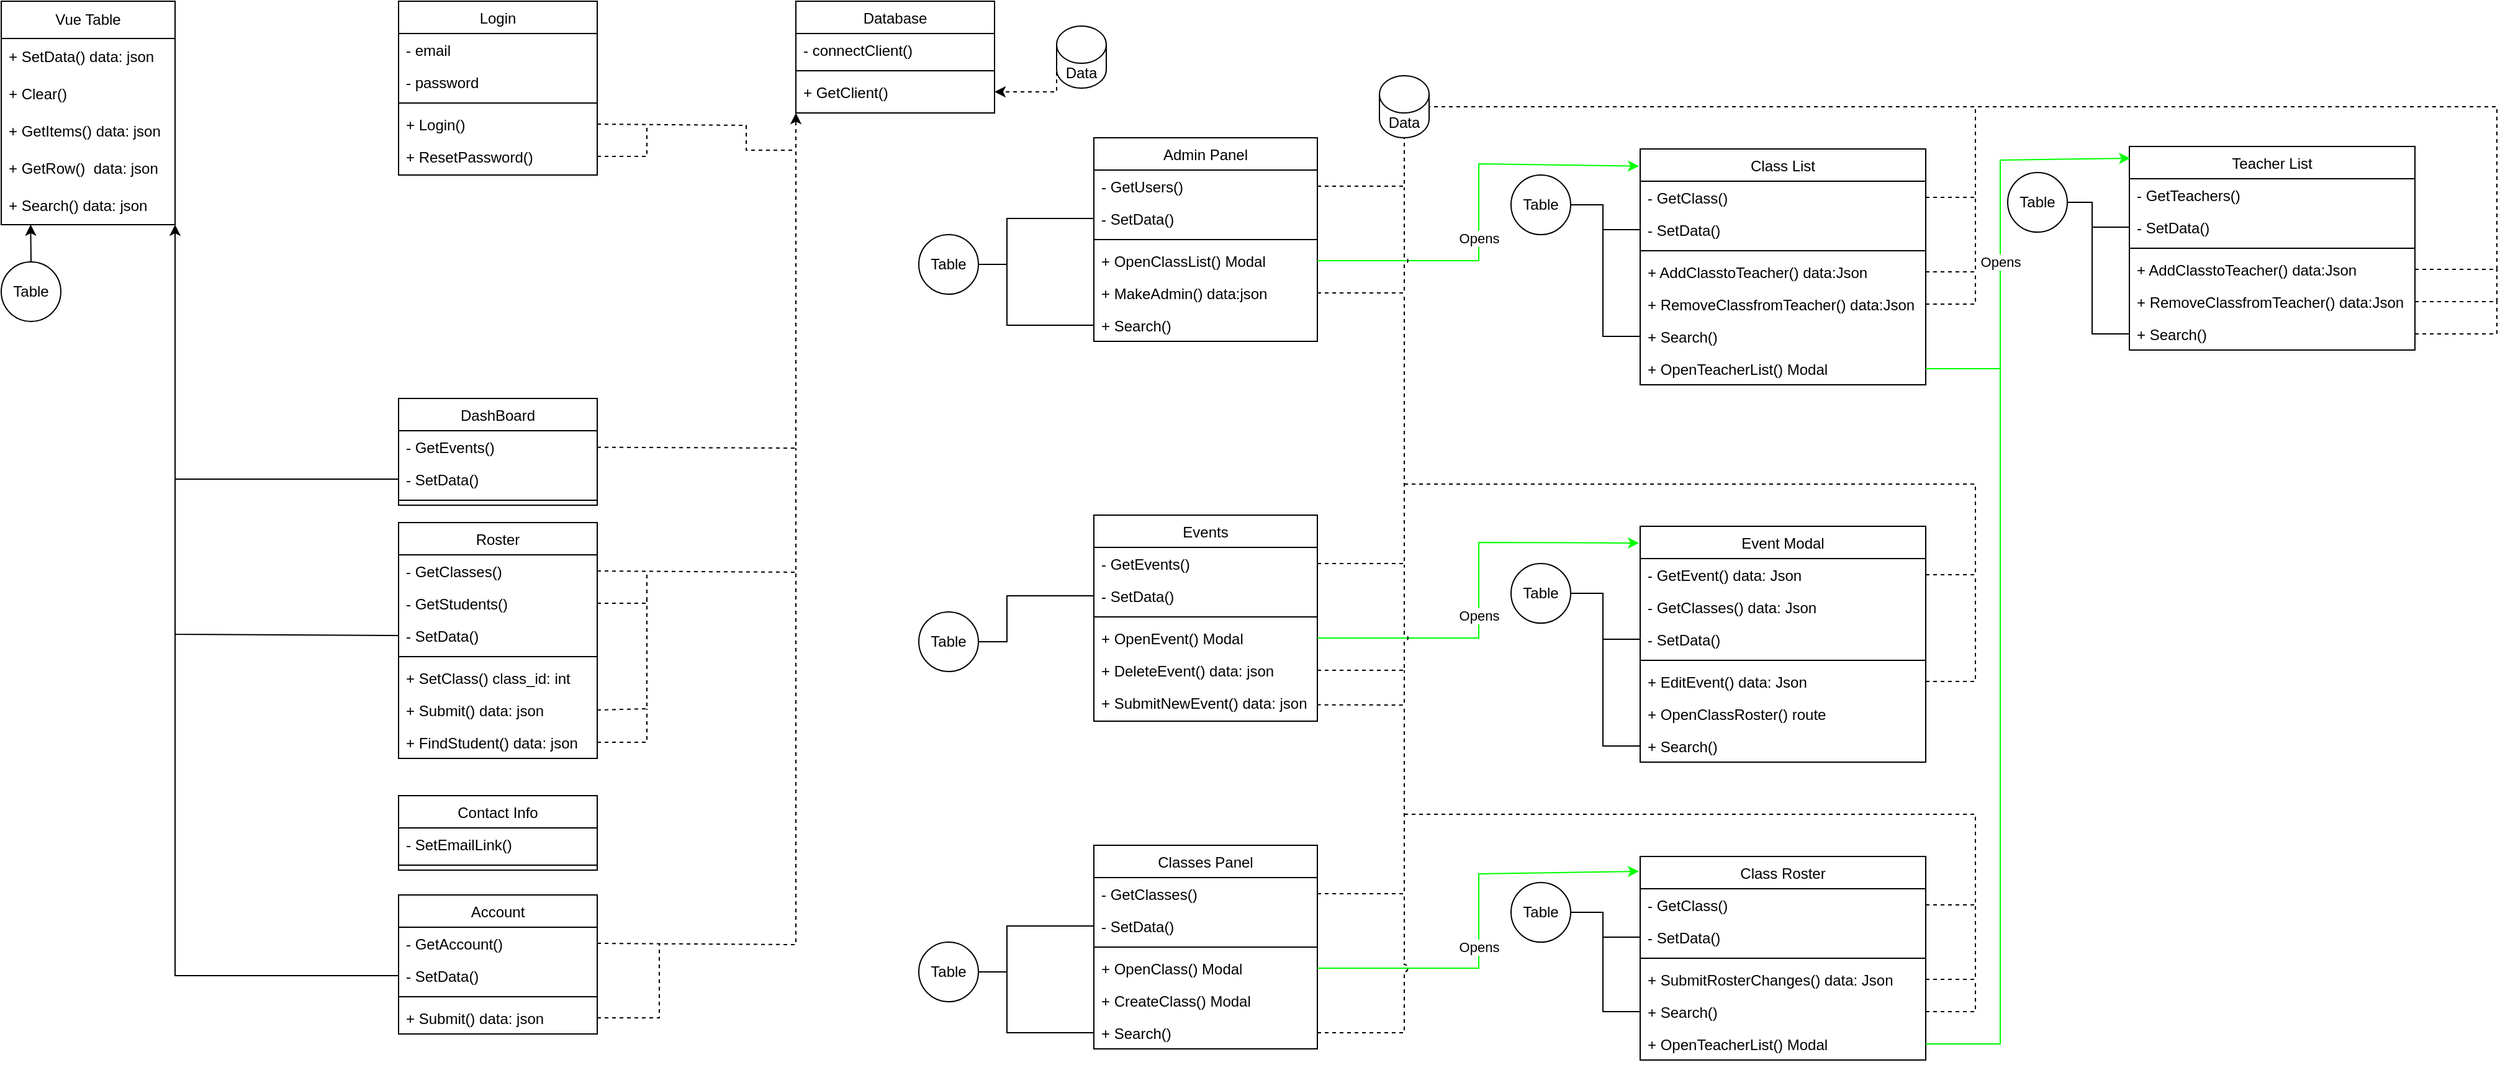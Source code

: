<mxfile version="20.6.0" type="device"><diagram id="C5RBs43oDa-KdzZeNtuy" name="Page-1"><mxGraphModel dx="193" dy="104" grid="1" gridSize="10" guides="1" tooltips="1" connect="1" arrows="1" fold="1" page="1" pageScale="1" pageWidth="827" pageHeight="1169" math="0" shadow="0"><root><mxCell id="WIyWlLk6GJQsqaUBKTNV-0"/><mxCell id="WIyWlLk6GJQsqaUBKTNV-1" parent="WIyWlLk6GJQsqaUBKTNV-0"/><mxCell id="zkfFHV4jXpPFQw0GAbJ--17" value="Login" style="swimlane;fontStyle=0;align=center;verticalAlign=top;childLayout=stackLayout;horizontal=1;startSize=26;horizontalStack=0;resizeParent=1;resizeLast=0;collapsible=1;marginBottom=0;rounded=0;shadow=0;strokeWidth=1;" parent="WIyWlLk6GJQsqaUBKTNV-1" vertex="1"><mxGeometry x="360" y="40" width="160" height="140" as="geometry"><mxRectangle x="550" y="140" width="160" height="26" as="alternateBounds"/></mxGeometry></mxCell><mxCell id="zkfFHV4jXpPFQw0GAbJ--18" value="- email" style="text;align=left;verticalAlign=top;spacingLeft=4;spacingRight=4;overflow=hidden;rotatable=0;points=[[0,0.5],[1,0.5]];portConstraint=eastwest;rounded=0;" parent="zkfFHV4jXpPFQw0GAbJ--17" vertex="1"><mxGeometry y="26" width="160" height="26" as="geometry"/></mxCell><mxCell id="zkfFHV4jXpPFQw0GAbJ--19" value="- password" style="text;align=left;verticalAlign=top;spacingLeft=4;spacingRight=4;overflow=hidden;rotatable=0;points=[[0,0.5],[1,0.5]];portConstraint=eastwest;rounded=0;shadow=0;html=0;" parent="zkfFHV4jXpPFQw0GAbJ--17" vertex="1"><mxGeometry y="52" width="160" height="26" as="geometry"/></mxCell><mxCell id="zkfFHV4jXpPFQw0GAbJ--23" value="" style="line;html=1;strokeWidth=1;align=left;verticalAlign=middle;spacingTop=-1;spacingLeft=3;spacingRight=3;rotatable=0;labelPosition=right;points=[];portConstraint=eastwest;rounded=0;" parent="zkfFHV4jXpPFQw0GAbJ--17" vertex="1"><mxGeometry y="78" width="160" height="8" as="geometry"/></mxCell><mxCell id="zkfFHV4jXpPFQw0GAbJ--24" value="+ Login()" style="text;align=left;verticalAlign=top;spacingLeft=4;spacingRight=4;overflow=hidden;rotatable=0;points=[[0,0.5],[1,0.5]];portConstraint=eastwest;rounded=0;" parent="zkfFHV4jXpPFQw0GAbJ--17" vertex="1"><mxGeometry y="86" width="160" height="26" as="geometry"/></mxCell><mxCell id="zkfFHV4jXpPFQw0GAbJ--25" value="+ ResetPassword()" style="text;align=left;verticalAlign=top;spacingLeft=4;spacingRight=4;overflow=hidden;rotatable=0;points=[[0,0.5],[1,0.5]];portConstraint=eastwest;rounded=0;" parent="zkfFHV4jXpPFQw0GAbJ--17" vertex="1"><mxGeometry y="112" width="160" height="26" as="geometry"/></mxCell><mxCell id="TysLrYT8rAFehXra0f7t-1" value="Vue Table" style="swimlane;fontStyle=0;childLayout=stackLayout;horizontal=1;startSize=30;horizontalStack=0;resizeParent=1;resizeParentMax=0;resizeLast=0;collapsible=1;marginBottom=0;whiteSpace=wrap;html=1;rounded=0;" parent="WIyWlLk6GJQsqaUBKTNV-1" vertex="1"><mxGeometry x="40" y="40" width="140" height="180" as="geometry"/></mxCell><mxCell id="TysLrYT8rAFehXra0f7t-2" value="+ SetData() data: json" style="text;strokeColor=none;fillColor=none;align=left;verticalAlign=middle;spacingLeft=4;spacingRight=4;overflow=hidden;points=[[0,0.5],[1,0.5]];portConstraint=eastwest;rotatable=0;whiteSpace=wrap;html=1;rounded=0;" parent="TysLrYT8rAFehXra0f7t-1" vertex="1"><mxGeometry y="30" width="140" height="30" as="geometry"/></mxCell><mxCell id="TysLrYT8rAFehXra0f7t-3" value="+ Clear()" style="text;strokeColor=none;fillColor=none;align=left;verticalAlign=middle;spacingLeft=4;spacingRight=4;overflow=hidden;points=[[0,0.5],[1,0.5]];portConstraint=eastwest;rotatable=0;whiteSpace=wrap;html=1;rounded=0;" parent="TysLrYT8rAFehXra0f7t-1" vertex="1"><mxGeometry y="60" width="140" height="30" as="geometry"/></mxCell><mxCell id="TysLrYT8rAFehXra0f7t-4" value="+ GetItems() data: json" style="text;strokeColor=none;fillColor=none;align=left;verticalAlign=middle;spacingLeft=4;spacingRight=4;overflow=hidden;points=[[0,0.5],[1,0.5]];portConstraint=eastwest;rotatable=0;whiteSpace=wrap;html=1;rounded=0;" parent="TysLrYT8rAFehXra0f7t-1" vertex="1"><mxGeometry y="90" width="140" height="30" as="geometry"/></mxCell><mxCell id="TysLrYT8rAFehXra0f7t-5" value="+ GetRow()&amp;nbsp; data: json" style="text;strokeColor=none;fillColor=none;align=left;verticalAlign=middle;spacingLeft=4;spacingRight=4;overflow=hidden;points=[[0,0.5],[1,0.5]];portConstraint=eastwest;rotatable=0;whiteSpace=wrap;html=1;rounded=0;" parent="TysLrYT8rAFehXra0f7t-1" vertex="1"><mxGeometry y="120" width="140" height="30" as="geometry"/></mxCell><mxCell id="TysLrYT8rAFehXra0f7t-20" value="+ Search() data: json" style="text;strokeColor=none;fillColor=none;align=left;verticalAlign=middle;spacingLeft=4;spacingRight=4;overflow=hidden;points=[[0,0.5],[1,0.5]];portConstraint=eastwest;rotatable=0;whiteSpace=wrap;html=1;rounded=0;" parent="TysLrYT8rAFehXra0f7t-1" vertex="1"><mxGeometry y="150" width="140" height="30" as="geometry"/></mxCell><mxCell id="TysLrYT8rAFehXra0f7t-6" value="DashBoard" style="swimlane;fontStyle=0;align=center;verticalAlign=top;childLayout=stackLayout;horizontal=1;startSize=26;horizontalStack=0;resizeParent=1;resizeLast=0;collapsible=1;marginBottom=0;rounded=0;shadow=0;strokeWidth=1;" parent="WIyWlLk6GJQsqaUBKTNV-1" vertex="1"><mxGeometry x="360" y="360" width="160" height="86" as="geometry"><mxRectangle x="550" y="140" width="160" height="26" as="alternateBounds"/></mxGeometry></mxCell><mxCell id="TysLrYT8rAFehXra0f7t-7" value="- GetEvents()" style="text;align=left;verticalAlign=top;spacingLeft=4;spacingRight=4;overflow=hidden;rotatable=0;points=[[0,0.5],[1,0.5]];portConstraint=eastwest;rounded=0;" parent="TysLrYT8rAFehXra0f7t-6" vertex="1"><mxGeometry y="26" width="160" height="26" as="geometry"/></mxCell><mxCell id="TysLrYT8rAFehXra0f7t-8" value="- SetData()" style="text;align=left;verticalAlign=top;spacingLeft=4;spacingRight=4;overflow=hidden;rotatable=0;points=[[0,0.5],[1,0.5]];portConstraint=eastwest;rounded=0;shadow=0;html=0;" parent="TysLrYT8rAFehXra0f7t-6" vertex="1"><mxGeometry y="52" width="160" height="26" as="geometry"/></mxCell><mxCell id="TysLrYT8rAFehXra0f7t-9" value="" style="line;html=1;strokeWidth=1;align=left;verticalAlign=middle;spacingTop=-1;spacingLeft=3;spacingRight=3;rotatable=0;labelPosition=right;points=[];portConstraint=eastwest;rounded=0;" parent="TysLrYT8rAFehXra0f7t-6" vertex="1"><mxGeometry y="78" width="160" height="8" as="geometry"/></mxCell><mxCell id="TysLrYT8rAFehXra0f7t-12" value="" style="endArrow=classic;html=1;rounded=0;exitX=0;exitY=0.5;exitDx=0;exitDy=0;" parent="WIyWlLk6GJQsqaUBKTNV-1" source="TysLrYT8rAFehXra0f7t-8" edge="1"><mxGeometry width="50" height="50" relative="1" as="geometry"><mxPoint x="260" y="340" as="sourcePoint"/><mxPoint x="180" y="220" as="targetPoint"/><Array as="points"><mxPoint x="180" y="425"/></Array></mxGeometry></mxCell><mxCell id="TysLrYT8rAFehXra0f7t-13" value="Database" style="swimlane;fontStyle=0;align=center;verticalAlign=top;childLayout=stackLayout;horizontal=1;startSize=26;horizontalStack=0;resizeParent=1;resizeLast=0;collapsible=1;marginBottom=0;rounded=0;shadow=0;strokeWidth=1;" parent="WIyWlLk6GJQsqaUBKTNV-1" vertex="1"><mxGeometry x="680" y="40" width="160" height="90" as="geometry"><mxRectangle x="550" y="140" width="160" height="26" as="alternateBounds"/></mxGeometry></mxCell><mxCell id="TysLrYT8rAFehXra0f7t-14" value="- connectClient()" style="text;align=left;verticalAlign=top;spacingLeft=4;spacingRight=4;overflow=hidden;rotatable=0;points=[[0,0.5],[1,0.5]];portConstraint=eastwest;rounded=0;" parent="TysLrYT8rAFehXra0f7t-13" vertex="1"><mxGeometry y="26" width="160" height="26" as="geometry"/></mxCell><mxCell id="TysLrYT8rAFehXra0f7t-16" value="" style="line;html=1;strokeWidth=1;align=left;verticalAlign=middle;spacingTop=-1;spacingLeft=3;spacingRight=3;rotatable=0;labelPosition=right;points=[];portConstraint=eastwest;rounded=0;" parent="TysLrYT8rAFehXra0f7t-13" vertex="1"><mxGeometry y="52" width="160" height="8" as="geometry"/></mxCell><mxCell id="TysLrYT8rAFehXra0f7t-17" value="+ GetClient()" style="text;align=left;verticalAlign=top;spacingLeft=4;spacingRight=4;overflow=hidden;rotatable=0;points=[[0,0.5],[1,0.5]];portConstraint=eastwest;rounded=0;" parent="TysLrYT8rAFehXra0f7t-13" vertex="1"><mxGeometry y="60" width="160" height="26" as="geometry"/></mxCell><mxCell id="TysLrYT8rAFehXra0f7t-19" value="" style="endArrow=classic;html=1;rounded=0;entryX=0;entryY=1;entryDx=0;entryDy=0;dashed=1;" parent="WIyWlLk6GJQsqaUBKTNV-1" source="TysLrYT8rAFehXra0f7t-7" target="TysLrYT8rAFehXra0f7t-13" edge="1"><mxGeometry width="50" height="50" relative="1" as="geometry"><mxPoint x="620" y="400" as="sourcePoint"/><mxPoint x="670" y="350" as="targetPoint"/><Array as="points"><mxPoint x="680" y="400"/></Array></mxGeometry></mxCell><mxCell id="TysLrYT8rAFehXra0f7t-21" value="Roster" style="swimlane;fontStyle=0;align=center;verticalAlign=top;childLayout=stackLayout;horizontal=1;startSize=26;horizontalStack=0;resizeParent=1;resizeLast=0;collapsible=1;marginBottom=0;rounded=0;shadow=0;strokeWidth=1;" parent="WIyWlLk6GJQsqaUBKTNV-1" vertex="1"><mxGeometry x="360" y="460" width="160" height="190" as="geometry"><mxRectangle x="550" y="140" width="160" height="26" as="alternateBounds"/></mxGeometry></mxCell><mxCell id="TysLrYT8rAFehXra0f7t-22" value="- GetClasses()" style="text;align=left;verticalAlign=top;spacingLeft=4;spacingRight=4;overflow=hidden;rotatable=0;points=[[0,0.5],[1,0.5]];portConstraint=eastwest;rounded=0;" parent="TysLrYT8rAFehXra0f7t-21" vertex="1"><mxGeometry y="26" width="160" height="26" as="geometry"/></mxCell><mxCell id="TysLrYT8rAFehXra0f7t-25" value="- GetStudents()" style="text;align=left;verticalAlign=top;spacingLeft=4;spacingRight=4;overflow=hidden;rotatable=0;points=[[0,0.5],[1,0.5]];portConstraint=eastwest;rounded=0;" parent="TysLrYT8rAFehXra0f7t-21" vertex="1"><mxGeometry y="52" width="160" height="26" as="geometry"/></mxCell><mxCell id="TysLrYT8rAFehXra0f7t-23" value="- SetData()" style="text;align=left;verticalAlign=top;spacingLeft=4;spacingRight=4;overflow=hidden;rotatable=0;points=[[0,0.5],[1,0.5]];portConstraint=eastwest;rounded=0;shadow=0;html=0;" parent="TysLrYT8rAFehXra0f7t-21" vertex="1"><mxGeometry y="78" width="160" height="26" as="geometry"/></mxCell><mxCell id="TysLrYT8rAFehXra0f7t-24" value="" style="line;html=1;strokeWidth=1;align=left;verticalAlign=middle;spacingTop=-1;spacingLeft=3;spacingRight=3;rotatable=0;labelPosition=right;points=[];portConstraint=eastwest;rounded=0;" parent="TysLrYT8rAFehXra0f7t-21" vertex="1"><mxGeometry y="104" width="160" height="8" as="geometry"/></mxCell><mxCell id="TysLrYT8rAFehXra0f7t-26" value="+ SetClass() class_id: int" style="text;align=left;verticalAlign=top;spacingLeft=4;spacingRight=4;overflow=hidden;rotatable=0;points=[[0,0.5],[1,0.5]];portConstraint=eastwest;rounded=0;shadow=0;html=0;" parent="TysLrYT8rAFehXra0f7t-21" vertex="1"><mxGeometry y="112" width="160" height="26" as="geometry"/></mxCell><mxCell id="TysLrYT8rAFehXra0f7t-29" value="+ Submit() data: json" style="text;align=left;verticalAlign=top;spacingLeft=4;spacingRight=4;overflow=hidden;rotatable=0;points=[[0,0.5],[1,0.5]];portConstraint=eastwest;rounded=0;shadow=0;html=0;" parent="TysLrYT8rAFehXra0f7t-21" vertex="1"><mxGeometry y="138" width="160" height="26" as="geometry"/></mxCell><mxCell id="TysLrYT8rAFehXra0f7t-49" value="+ FindStudent() data: json" style="text;align=left;verticalAlign=top;spacingLeft=4;spacingRight=4;overflow=hidden;rotatable=0;points=[[0,0.5],[1,0.5]];portConstraint=eastwest;rounded=0;shadow=0;html=0;" parent="TysLrYT8rAFehXra0f7t-21" vertex="1"><mxGeometry y="164" width="160" height="26" as="geometry"/></mxCell><mxCell id="TysLrYT8rAFehXra0f7t-27" value="" style="endArrow=none;html=1;rounded=0;exitX=0;exitY=0.5;exitDx=0;exitDy=0;" parent="WIyWlLk6GJQsqaUBKTNV-1" source="TysLrYT8rAFehXra0f7t-23" edge="1"><mxGeometry width="50" height="50" relative="1" as="geometry"><mxPoint x="420" y="490" as="sourcePoint"/><mxPoint x="180" y="420" as="targetPoint"/><Array as="points"><mxPoint x="180" y="550"/></Array></mxGeometry></mxCell><mxCell id="TysLrYT8rAFehXra0f7t-28" value="" style="endArrow=none;dashed=1;html=1;rounded=0;exitX=1;exitY=0.5;exitDx=0;exitDy=0;" parent="WIyWlLk6GJQsqaUBKTNV-1" source="TysLrYT8rAFehXra0f7t-22" edge="1"><mxGeometry width="50" height="50" relative="1" as="geometry"><mxPoint x="610" y="550" as="sourcePoint"/><mxPoint x="680" y="400" as="targetPoint"/><Array as="points"><mxPoint x="680" y="500"/></Array></mxGeometry></mxCell><mxCell id="TysLrYT8rAFehXra0f7t-30" value="" style="endArrow=none;dashed=1;html=1;rounded=0;exitX=1;exitY=0.5;exitDx=0;exitDy=0;" parent="WIyWlLk6GJQsqaUBKTNV-1" source="TysLrYT8rAFehXra0f7t-29" edge="1"><mxGeometry width="50" height="50" relative="1" as="geometry"><mxPoint x="570" y="640" as="sourcePoint"/><mxPoint x="560" y="520" as="targetPoint"/><Array as="points"><mxPoint x="560" y="610"/></Array></mxGeometry></mxCell><mxCell id="TysLrYT8rAFehXra0f7t-31" value="" style="endArrow=none;dashed=1;html=1;rounded=0;exitX=1;exitY=0.5;exitDx=0;exitDy=0;" parent="WIyWlLk6GJQsqaUBKTNV-1" source="TysLrYT8rAFehXra0f7t-25" edge="1"><mxGeometry width="50" height="50" relative="1" as="geometry"><mxPoint x="530" y="560" as="sourcePoint"/><mxPoint x="560" y="500" as="targetPoint"/><Array as="points"><mxPoint x="560" y="525"/></Array></mxGeometry></mxCell><mxCell id="TysLrYT8rAFehXra0f7t-32" value="" style="endArrow=none;dashed=1;html=1;rounded=0;exitX=1;exitY=0.5;exitDx=0;exitDy=0;" parent="WIyWlLk6GJQsqaUBKTNV-1" source="zkfFHV4jXpPFQw0GAbJ--24" edge="1"><mxGeometry width="50" height="50" relative="1" as="geometry"><mxPoint x="570" y="170" as="sourcePoint"/><mxPoint x="680" y="160" as="targetPoint"/><Array as="points"><mxPoint x="640" y="140"/><mxPoint x="640" y="160"/></Array></mxGeometry></mxCell><mxCell id="TysLrYT8rAFehXra0f7t-33" value="" style="endArrow=none;dashed=1;html=1;rounded=0;exitX=1;exitY=0.5;exitDx=0;exitDy=0;" parent="WIyWlLk6GJQsqaUBKTNV-1" source="zkfFHV4jXpPFQw0GAbJ--25" edge="1"><mxGeometry width="50" height="50" relative="1" as="geometry"><mxPoint x="530" y="210" as="sourcePoint"/><mxPoint x="560" y="140" as="targetPoint"/><Array as="points"><mxPoint x="560" y="165"/></Array></mxGeometry></mxCell><mxCell id="TysLrYT8rAFehXra0f7t-50" value="" style="endArrow=none;dashed=1;html=1;rounded=0;exitX=1;exitY=0.5;exitDx=0;exitDy=0;" parent="WIyWlLk6GJQsqaUBKTNV-1" source="TysLrYT8rAFehXra0f7t-49" edge="1"><mxGeometry width="50" height="50" relative="1" as="geometry"><mxPoint x="550" y="680" as="sourcePoint"/><mxPoint x="560" y="610" as="targetPoint"/><Array as="points"><mxPoint x="560" y="637"/></Array></mxGeometry></mxCell><mxCell id="TysLrYT8rAFehXra0f7t-51" value="Admin Panel" style="swimlane;fontStyle=0;align=center;verticalAlign=top;childLayout=stackLayout;horizontal=1;startSize=26;horizontalStack=0;resizeParent=1;resizeLast=0;collapsible=1;marginBottom=0;rounded=0;shadow=0;strokeWidth=1;" parent="WIyWlLk6GJQsqaUBKTNV-1" vertex="1"><mxGeometry x="920" y="150" width="180" height="164" as="geometry"><mxRectangle x="550" y="140" width="160" height="26" as="alternateBounds"/></mxGeometry></mxCell><mxCell id="TysLrYT8rAFehXra0f7t-52" value="- GetUsers()" style="text;align=left;verticalAlign=top;spacingLeft=4;spacingRight=4;overflow=hidden;rotatable=0;points=[[0,0.5],[1,0.5]];portConstraint=eastwest;rounded=0;" parent="TysLrYT8rAFehXra0f7t-51" vertex="1"><mxGeometry y="26" width="180" height="26" as="geometry"/></mxCell><mxCell id="TysLrYT8rAFehXra0f7t-53" value="- SetData()" style="text;align=left;verticalAlign=top;spacingLeft=4;spacingRight=4;overflow=hidden;rotatable=0;points=[[0,0.5],[1,0.5]];portConstraint=eastwest;rounded=0;shadow=0;html=0;" parent="TysLrYT8rAFehXra0f7t-51" vertex="1"><mxGeometry y="52" width="180" height="26" as="geometry"/></mxCell><mxCell id="TysLrYT8rAFehXra0f7t-54" value="" style="line;html=1;strokeWidth=1;align=left;verticalAlign=middle;spacingTop=-1;spacingLeft=3;spacingRight=3;rotatable=0;labelPosition=right;points=[];portConstraint=eastwest;rounded=0;" parent="TysLrYT8rAFehXra0f7t-51" vertex="1"><mxGeometry y="78" width="180" height="8" as="geometry"/></mxCell><mxCell id="TysLrYT8rAFehXra0f7t-55" value="+ OpenClassList() Modal" style="text;align=left;verticalAlign=top;spacingLeft=4;spacingRight=4;overflow=hidden;rotatable=0;points=[[0,0.5],[1,0.5]];portConstraint=eastwest;rounded=0;shadow=0;html=0;" parent="TysLrYT8rAFehXra0f7t-51" vertex="1"><mxGeometry y="86" width="180" height="26" as="geometry"/></mxCell><mxCell id="TysLrYT8rAFehXra0f7t-91" value="+ MakeAdmin() data:json" style="text;align=left;verticalAlign=top;spacingLeft=4;spacingRight=4;overflow=hidden;rotatable=0;points=[[0,0.5],[1,0.5]];portConstraint=eastwest;rounded=0;shadow=0;html=0;" parent="TysLrYT8rAFehXra0f7t-51" vertex="1"><mxGeometry y="112" width="180" height="26" as="geometry"/></mxCell><mxCell id="TysLrYT8rAFehXra0f7t-58" value="+ Search()" style="text;align=left;verticalAlign=top;spacingLeft=4;spacingRight=4;overflow=hidden;rotatable=0;points=[[0,0.5],[1,0.5]];portConstraint=eastwest;rounded=0;shadow=0;html=0;" parent="TysLrYT8rAFehXra0f7t-51" vertex="1"><mxGeometry y="138" width="180" height="26" as="geometry"/></mxCell><mxCell id="TysLrYT8rAFehXra0f7t-61" value="Class List" style="swimlane;fontStyle=0;align=center;verticalAlign=top;childLayout=stackLayout;horizontal=1;startSize=26;horizontalStack=0;resizeParent=1;resizeLast=0;collapsible=1;marginBottom=0;rounded=0;shadow=0;strokeWidth=1;" parent="WIyWlLk6GJQsqaUBKTNV-1" vertex="1"><mxGeometry x="1360" y="159" width="230" height="190" as="geometry"><mxRectangle x="550" y="140" width="160" height="26" as="alternateBounds"/></mxGeometry></mxCell><mxCell id="TysLrYT8rAFehXra0f7t-62" value="- GetClass()" style="text;align=left;verticalAlign=top;spacingLeft=4;spacingRight=4;overflow=hidden;rotatable=0;points=[[0,0.5],[1,0.5]];portConstraint=eastwest;rounded=0;" parent="TysLrYT8rAFehXra0f7t-61" vertex="1"><mxGeometry y="26" width="230" height="26" as="geometry"/></mxCell><mxCell id="TysLrYT8rAFehXra0f7t-63" value="- SetData()" style="text;align=left;verticalAlign=top;spacingLeft=4;spacingRight=4;overflow=hidden;rotatable=0;points=[[0,0.5],[1,0.5]];portConstraint=eastwest;rounded=0;shadow=0;html=0;" parent="TysLrYT8rAFehXra0f7t-61" vertex="1"><mxGeometry y="52" width="230" height="26" as="geometry"/></mxCell><mxCell id="TysLrYT8rAFehXra0f7t-64" value="" style="line;html=1;strokeWidth=1;align=left;verticalAlign=middle;spacingTop=-1;spacingLeft=3;spacingRight=3;rotatable=0;labelPosition=right;points=[];portConstraint=eastwest;rounded=0;" parent="TysLrYT8rAFehXra0f7t-61" vertex="1"><mxGeometry y="78" width="230" height="8" as="geometry"/></mxCell><mxCell id="TysLrYT8rAFehXra0f7t-65" value="+ AddClasstoTeacher() data:Json" style="text;align=left;verticalAlign=top;spacingLeft=4;spacingRight=4;overflow=hidden;rotatable=0;points=[[0,0.5],[1,0.5]];portConstraint=eastwest;rounded=0;shadow=0;html=0;" parent="TysLrYT8rAFehXra0f7t-61" vertex="1"><mxGeometry y="86" width="230" height="26" as="geometry"/></mxCell><mxCell id="TysLrYT8rAFehXra0f7t-66" value="+ RemoveClassfromTeacher() data:Json" style="text;align=left;verticalAlign=top;spacingLeft=4;spacingRight=4;overflow=hidden;rotatable=0;points=[[0,0.5],[1,0.5]];portConstraint=eastwest;rounded=0;shadow=0;html=0;" parent="TysLrYT8rAFehXra0f7t-61" vertex="1"><mxGeometry y="112" width="230" height="26" as="geometry"/></mxCell><mxCell id="TysLrYT8rAFehXra0f7t-68" value="+ Search()" style="text;align=left;verticalAlign=top;spacingLeft=4;spacingRight=4;overflow=hidden;rotatable=0;points=[[0,0.5],[1,0.5]];portConstraint=eastwest;rounded=0;shadow=0;html=0;" parent="TysLrYT8rAFehXra0f7t-61" vertex="1"><mxGeometry y="138" width="230" height="26" as="geometry"/></mxCell><mxCell id="TysLrYT8rAFehXra0f7t-127" value="+ OpenTeacherList() Modal" style="text;align=left;verticalAlign=top;spacingLeft=4;spacingRight=4;overflow=hidden;rotatable=0;points=[[0,0.5],[1,0.5]];portConstraint=eastwest;rounded=0;shadow=0;html=0;" parent="TysLrYT8rAFehXra0f7t-61" vertex="1"><mxGeometry y="164" width="230" height="26" as="geometry"/></mxCell><mxCell id="TysLrYT8rAFehXra0f7t-69" value="" style="endArrow=classic;html=1;rounded=0;exitX=1;exitY=0.5;exitDx=0;exitDy=0;fontColor=#000000;strokeColor=#00FF00;entryX=-0.004;entryY=0.073;entryDx=0;entryDy=0;entryPerimeter=0;" parent="WIyWlLk6GJQsqaUBKTNV-1" source="TysLrYT8rAFehXra0f7t-55" target="TysLrYT8rAFehXra0f7t-61" edge="1"><mxGeometry width="50" height="50" relative="1" as="geometry"><mxPoint x="1170" y="300" as="sourcePoint"/><mxPoint x="1220" y="250" as="targetPoint"/><Array as="points"><mxPoint x="1230" y="249"/><mxPoint x="1230" y="171"/></Array></mxGeometry></mxCell><mxCell id="TysLrYT8rAFehXra0f7t-70" value="Opens" style="edgeLabel;html=1;align=center;verticalAlign=middle;resizable=0;points=[];rounded=0;" parent="TysLrYT8rAFehXra0f7t-69" vertex="1" connectable="0"><mxGeometry x="-0.12" relative="1" as="geometry"><mxPoint as="offset"/></mxGeometry></mxCell><mxCell id="TysLrYT8rAFehXra0f7t-71" value="Table" style="ellipse;whiteSpace=wrap;html=1;aspect=fixed;rounded=0;" parent="WIyWlLk6GJQsqaUBKTNV-1" vertex="1"><mxGeometry x="1256" y="180" width="48" height="48" as="geometry"/></mxCell><mxCell id="TysLrYT8rAFehXra0f7t-72" value="" style="endArrow=none;html=1;rounded=0;exitX=1;exitY=0.5;exitDx=0;exitDy=0;entryX=0;entryY=0.5;entryDx=0;entryDy=0;" parent="WIyWlLk6GJQsqaUBKTNV-1" source="TysLrYT8rAFehXra0f7t-71" target="TysLrYT8rAFehXra0f7t-63" edge="1"><mxGeometry width="50" height="50" relative="1" as="geometry"><mxPoint x="1320" y="240" as="sourcePoint"/><mxPoint x="1370" y="190" as="targetPoint"/><Array as="points"><mxPoint x="1330" y="204"/><mxPoint x="1330" y="224"/></Array></mxGeometry></mxCell><mxCell id="TysLrYT8rAFehXra0f7t-73" value="Table" style="ellipse;whiteSpace=wrap;html=1;aspect=fixed;rounded=0;" parent="WIyWlLk6GJQsqaUBKTNV-1" vertex="1"><mxGeometry x="40" y="250" width="48" height="48" as="geometry"/></mxCell><mxCell id="TysLrYT8rAFehXra0f7t-74" value="" style="endArrow=classic;html=1;rounded=0;exitX=0.5;exitY=0;exitDx=0;exitDy=0;entryX=0.169;entryY=0.997;entryDx=0;entryDy=0;entryPerimeter=0;" parent="WIyWlLk6GJQsqaUBKTNV-1" source="TysLrYT8rAFehXra0f7t-73" target="TysLrYT8rAFehXra0f7t-20" edge="1"><mxGeometry width="50" height="50" relative="1" as="geometry"><mxPoint x="50" y="270" as="sourcePoint"/><mxPoint x="100" y="220" as="targetPoint"/></mxGeometry></mxCell><mxCell id="TysLrYT8rAFehXra0f7t-75" value="Table" style="ellipse;whiteSpace=wrap;html=1;aspect=fixed;rounded=0;" parent="WIyWlLk6GJQsqaUBKTNV-1" vertex="1"><mxGeometry x="779" y="228" width="48" height="48" as="geometry"/></mxCell><mxCell id="TysLrYT8rAFehXra0f7t-78" value="" style="endArrow=none;html=1;rounded=0;jumpStyle=sharp;exitX=0;exitY=0.5;exitDx=0;exitDy=0;" parent="WIyWlLk6GJQsqaUBKTNV-1" source="TysLrYT8rAFehXra0f7t-68" edge="1"><mxGeometry width="50" height="50" relative="1" as="geometry"><mxPoint x="1330" y="330" as="sourcePoint"/><mxPoint x="1330" y="224" as="targetPoint"/><Array as="points"><mxPoint x="1330" y="310"/></Array></mxGeometry></mxCell><mxCell id="TysLrYT8rAFehXra0f7t-80" value="Data" style="shape=cylinder3;whiteSpace=wrap;html=1;boundedLbl=1;backgroundOutline=1;size=15;rounded=0;" parent="WIyWlLk6GJQsqaUBKTNV-1" vertex="1"><mxGeometry x="1150" y="100" width="40" height="50" as="geometry"/></mxCell><mxCell id="TysLrYT8rAFehXra0f7t-81" value="Data" style="shape=cylinder3;whiteSpace=wrap;html=1;boundedLbl=1;backgroundOutline=1;size=15;rounded=0;" parent="WIyWlLk6GJQsqaUBKTNV-1" vertex="1"><mxGeometry x="890" y="60" width="40" height="50" as="geometry"/></mxCell><mxCell id="TysLrYT8rAFehXra0f7t-82" value="" style="endArrow=classic;html=1;rounded=0;exitX=0;exitY=0.5;exitDx=0;exitDy=0;exitPerimeter=0;entryX=1;entryY=0.5;entryDx=0;entryDy=0;dashed=1;" parent="WIyWlLk6GJQsqaUBKTNV-1" source="TysLrYT8rAFehXra0f7t-81" target="TysLrYT8rAFehXra0f7t-17" edge="1"><mxGeometry width="50" height="50" relative="1" as="geometry"><mxPoint x="830" y="210" as="sourcePoint"/><mxPoint x="880" y="160" as="targetPoint"/><Array as="points"><mxPoint x="890" y="113"/></Array></mxGeometry></mxCell><mxCell id="TysLrYT8rAFehXra0f7t-83" value="" style="endArrow=none;html=1;rounded=0;entryX=0;entryY=0.5;entryDx=0;entryDy=0;" parent="WIyWlLk6GJQsqaUBKTNV-1" source="TysLrYT8rAFehXra0f7t-75" target="TysLrYT8rAFehXra0f7t-53" edge="1"><mxGeometry width="50" height="50" relative="1" as="geometry"><mxPoint x="830" y="250" as="sourcePoint"/><mxPoint x="910" y="230" as="targetPoint"/><Array as="points"><mxPoint x="850" y="252"/><mxPoint x="850" y="215"/></Array></mxGeometry></mxCell><mxCell id="TysLrYT8rAFehXra0f7t-84" value="" style="endArrow=none;html=1;rounded=0;entryX=0;entryY=0.5;entryDx=0;entryDy=0;" parent="WIyWlLk6GJQsqaUBKTNV-1" target="TysLrYT8rAFehXra0f7t-58" edge="1"><mxGeometry width="50" height="50" relative="1" as="geometry"><mxPoint x="850" y="250" as="sourcePoint"/><mxPoint x="920" y="320" as="targetPoint"/><Array as="points"><mxPoint x="850" y="301"/></Array></mxGeometry></mxCell><mxCell id="TysLrYT8rAFehXra0f7t-85" value="" style="endArrow=none;dashed=1;html=1;rounded=0;exitX=1;exitY=0.5;exitDx=0;exitDy=0;entryX=0.5;entryY=1;entryDx=0;entryDy=0;entryPerimeter=0;" parent="WIyWlLk6GJQsqaUBKTNV-1" source="TysLrYT8rAFehXra0f7t-52" target="TysLrYT8rAFehXra0f7t-80" edge="1"><mxGeometry width="50" height="50" relative="1" as="geometry"><mxPoint x="1130" y="230" as="sourcePoint"/><mxPoint x="1180" y="180" as="targetPoint"/><Array as="points"><mxPoint x="1170" y="189"/></Array></mxGeometry></mxCell><mxCell id="TysLrYT8rAFehXra0f7t-86" value="" style="endArrow=none;dashed=1;html=1;rounded=0;exitX=1;exitY=0.5;exitDx=0;exitDy=0;jumpStyle=arc;" parent="WIyWlLk6GJQsqaUBKTNV-1" edge="1"><mxGeometry width="50" height="50" relative="1" as="geometry"><mxPoint x="1100" y="275.0" as="sourcePoint"/><mxPoint x="1170" y="190" as="targetPoint"/><Array as="points"><mxPoint x="1170" y="275"/></Array></mxGeometry></mxCell><mxCell id="TysLrYT8rAFehXra0f7t-88" value="" style="endArrow=none;dashed=1;html=1;rounded=0;entryX=1;entryY=0.5;entryDx=0;entryDy=0;entryPerimeter=0;exitX=1;exitY=0.5;exitDx=0;exitDy=0;" parent="WIyWlLk6GJQsqaUBKTNV-1" source="TysLrYT8rAFehXra0f7t-62" target="TysLrYT8rAFehXra0f7t-80" edge="1"><mxGeometry width="50" height="50" relative="1" as="geometry"><mxPoint x="1630" y="240" as="sourcePoint"/><mxPoint x="1290" y="110" as="targetPoint"/><Array as="points"><mxPoint x="1630" y="198"/><mxPoint x="1630" y="125"/></Array></mxGeometry></mxCell><mxCell id="TysLrYT8rAFehXra0f7t-89" value="" style="endArrow=none;dashed=1;html=1;rounded=0;exitX=1;exitY=0.5;exitDx=0;exitDy=0;" parent="WIyWlLk6GJQsqaUBKTNV-1" source="TysLrYT8rAFehXra0f7t-65" edge="1"><mxGeometry width="50" height="50" relative="1" as="geometry"><mxPoint x="1610" y="270" as="sourcePoint"/><mxPoint x="1630" y="198" as="targetPoint"/><Array as="points"><mxPoint x="1630" y="258"/></Array></mxGeometry></mxCell><mxCell id="TysLrYT8rAFehXra0f7t-90" value="" style="endArrow=none;dashed=1;html=1;rounded=0;exitX=1;exitY=0.5;exitDx=0;exitDy=0;" parent="WIyWlLk6GJQsqaUBKTNV-1" source="TysLrYT8rAFehXra0f7t-66" edge="1"><mxGeometry width="50" height="50" relative="1" as="geometry"><mxPoint x="1620" y="330" as="sourcePoint"/><mxPoint x="1630" y="258" as="targetPoint"/><Array as="points"><mxPoint x="1630" y="284"/></Array></mxGeometry></mxCell><mxCell id="TysLrYT8rAFehXra0f7t-93" value="Events" style="swimlane;fontStyle=0;align=center;verticalAlign=top;childLayout=stackLayout;horizontal=1;startSize=26;horizontalStack=0;resizeParent=1;resizeLast=0;collapsible=1;marginBottom=0;rounded=0;shadow=0;strokeWidth=1;" parent="WIyWlLk6GJQsqaUBKTNV-1" vertex="1"><mxGeometry x="920" y="454" width="180" height="166" as="geometry"><mxRectangle x="550" y="140" width="160" height="26" as="alternateBounds"/></mxGeometry></mxCell><mxCell id="TysLrYT8rAFehXra0f7t-94" value="- GetEvents()" style="text;align=left;verticalAlign=top;spacingLeft=4;spacingRight=4;overflow=hidden;rotatable=0;points=[[0,0.5],[1,0.5]];portConstraint=eastwest;rounded=0;" parent="TysLrYT8rAFehXra0f7t-93" vertex="1"><mxGeometry y="26" width="180" height="26" as="geometry"/></mxCell><mxCell id="TysLrYT8rAFehXra0f7t-95" value="- SetData()" style="text;align=left;verticalAlign=top;spacingLeft=4;spacingRight=4;overflow=hidden;rotatable=0;points=[[0,0.5],[1,0.5]];portConstraint=eastwest;rounded=0;shadow=0;html=0;" parent="TysLrYT8rAFehXra0f7t-93" vertex="1"><mxGeometry y="52" width="180" height="26" as="geometry"/></mxCell><mxCell id="TysLrYT8rAFehXra0f7t-96" value="" style="line;html=1;strokeWidth=1;align=left;verticalAlign=middle;spacingTop=-1;spacingLeft=3;spacingRight=3;rotatable=0;labelPosition=right;points=[];portConstraint=eastwest;rounded=0;" parent="TysLrYT8rAFehXra0f7t-93" vertex="1"><mxGeometry y="78" width="180" height="8" as="geometry"/></mxCell><mxCell id="TysLrYT8rAFehXra0f7t-97" value="+ OpenEvent() Modal" style="text;align=left;verticalAlign=top;spacingLeft=4;spacingRight=4;overflow=hidden;rotatable=0;points=[[0,0.5],[1,0.5]];portConstraint=eastwest;rounded=0;shadow=0;html=0;" parent="TysLrYT8rAFehXra0f7t-93" vertex="1"><mxGeometry y="86" width="180" height="26" as="geometry"/></mxCell><mxCell id="TysLrYT8rAFehXra0f7t-98" value="+ DeleteEvent() data: json" style="text;align=left;verticalAlign=top;spacingLeft=4;spacingRight=4;overflow=hidden;rotatable=0;points=[[0,0.5],[1,0.5]];portConstraint=eastwest;rounded=0;shadow=0;html=0;" parent="TysLrYT8rAFehXra0f7t-93" vertex="1"><mxGeometry y="112" width="180" height="26" as="geometry"/></mxCell><mxCell id="TysLrYT8rAFehXra0f7t-99" value="+ SubmitNewEvent() data: json" style="text;align=left;verticalAlign=top;spacingLeft=4;spacingRight=4;overflow=hidden;rotatable=0;points=[[0,0.5],[1,0.5]];portConstraint=eastwest;rounded=0;shadow=0;html=0;" parent="TysLrYT8rAFehXra0f7t-93" vertex="1"><mxGeometry y="138" width="180" height="26" as="geometry"/></mxCell><mxCell id="TysLrYT8rAFehXra0f7t-102" value="Event Modal" style="swimlane;fontStyle=0;align=center;verticalAlign=top;childLayout=stackLayout;horizontal=1;startSize=26;horizontalStack=0;resizeParent=1;resizeLast=0;collapsible=1;marginBottom=0;rounded=0;shadow=0;strokeWidth=1;" parent="WIyWlLk6GJQsqaUBKTNV-1" vertex="1"><mxGeometry x="1360" y="463" width="230" height="190" as="geometry"><mxRectangle x="550" y="140" width="160" height="26" as="alternateBounds"/></mxGeometry></mxCell><mxCell id="TysLrYT8rAFehXra0f7t-103" value="- GetEvent() data: Json" style="text;align=left;verticalAlign=top;spacingLeft=4;spacingRight=4;overflow=hidden;rotatable=0;points=[[0,0.5],[1,0.5]];portConstraint=eastwest;rounded=0;" parent="TysLrYT8rAFehXra0f7t-102" vertex="1"><mxGeometry y="26" width="230" height="26" as="geometry"/></mxCell><mxCell id="TysLrYT8rAFehXra0f7t-125" value="- GetClasses() data: Json" style="text;align=left;verticalAlign=top;spacingLeft=4;spacingRight=4;overflow=hidden;rotatable=0;points=[[0,0.5],[1,0.5]];portConstraint=eastwest;rounded=0;" parent="TysLrYT8rAFehXra0f7t-102" vertex="1"><mxGeometry y="52" width="230" height="26" as="geometry"/></mxCell><mxCell id="TysLrYT8rAFehXra0f7t-104" value="- SetData()" style="text;align=left;verticalAlign=top;spacingLeft=4;spacingRight=4;overflow=hidden;rotatable=0;points=[[0,0.5],[1,0.5]];portConstraint=eastwest;rounded=0;shadow=0;html=0;" parent="TysLrYT8rAFehXra0f7t-102" vertex="1"><mxGeometry y="78" width="230" height="26" as="geometry"/></mxCell><mxCell id="TysLrYT8rAFehXra0f7t-105" value="" style="line;html=1;strokeWidth=1;align=left;verticalAlign=middle;spacingTop=-1;spacingLeft=3;spacingRight=3;rotatable=0;labelPosition=right;points=[];portConstraint=eastwest;rounded=0;" parent="TysLrYT8rAFehXra0f7t-102" vertex="1"><mxGeometry y="104" width="230" height="8" as="geometry"/></mxCell><mxCell id="TysLrYT8rAFehXra0f7t-106" value="+ EditEvent() data: Json" style="text;align=left;verticalAlign=top;spacingLeft=4;spacingRight=4;overflow=hidden;rotatable=0;points=[[0,0.5],[1,0.5]];portConstraint=eastwest;rounded=0;shadow=0;html=0;" parent="TysLrYT8rAFehXra0f7t-102" vertex="1"><mxGeometry y="112" width="230" height="26" as="geometry"/></mxCell><mxCell id="TysLrYT8rAFehXra0f7t-107" value="+ OpenClassRoster() route" style="text;align=left;verticalAlign=top;spacingLeft=4;spacingRight=4;overflow=hidden;rotatable=0;points=[[0,0.5],[1,0.5]];portConstraint=eastwest;rounded=0;shadow=0;html=0;" parent="TysLrYT8rAFehXra0f7t-102" vertex="1"><mxGeometry y="138" width="230" height="26" as="geometry"/></mxCell><mxCell id="TysLrYT8rAFehXra0f7t-108" value="+ Search()" style="text;align=left;verticalAlign=top;spacingLeft=4;spacingRight=4;overflow=hidden;rotatable=0;points=[[0,0.5],[1,0.5]];portConstraint=eastwest;rounded=0;shadow=0;html=0;" parent="TysLrYT8rAFehXra0f7t-102" vertex="1"><mxGeometry y="164" width="230" height="26" as="geometry"/></mxCell><mxCell id="TysLrYT8rAFehXra0f7t-109" value="" style="endArrow=classic;html=1;rounded=0;exitX=1;exitY=0.5;exitDx=0;exitDy=0;fontColor=#000000;strokeColor=#00FF00;entryX=-0.004;entryY=0.071;entryDx=0;entryDy=0;entryPerimeter=0;" parent="WIyWlLk6GJQsqaUBKTNV-1" source="TysLrYT8rAFehXra0f7t-97" target="TysLrYT8rAFehXra0f7t-102" edge="1"><mxGeometry width="50" height="50" relative="1" as="geometry"><mxPoint x="1170" y="604" as="sourcePoint"/><mxPoint x="1220" y="554" as="targetPoint"/><Array as="points"><mxPoint x="1230" y="553"/><mxPoint x="1230" y="476"/></Array></mxGeometry></mxCell><mxCell id="TysLrYT8rAFehXra0f7t-110" value="Opens" style="edgeLabel;html=1;align=center;verticalAlign=middle;resizable=0;points=[];rounded=0;" parent="TysLrYT8rAFehXra0f7t-109" vertex="1" connectable="0"><mxGeometry x="-0.12" relative="1" as="geometry"><mxPoint as="offset"/></mxGeometry></mxCell><mxCell id="TysLrYT8rAFehXra0f7t-111" value="Table" style="ellipse;whiteSpace=wrap;html=1;aspect=fixed;rounded=0;" parent="WIyWlLk6GJQsqaUBKTNV-1" vertex="1"><mxGeometry x="1256" y="493" width="48" height="48" as="geometry"/></mxCell><mxCell id="TysLrYT8rAFehXra0f7t-112" value="" style="endArrow=none;html=1;rounded=0;exitX=1;exitY=0.5;exitDx=0;exitDy=0;entryX=0;entryY=0.5;entryDx=0;entryDy=0;" parent="WIyWlLk6GJQsqaUBKTNV-1" source="TysLrYT8rAFehXra0f7t-111" target="TysLrYT8rAFehXra0f7t-104" edge="1"><mxGeometry width="50" height="50" relative="1" as="geometry"><mxPoint x="1320" y="544" as="sourcePoint"/><mxPoint x="1370" y="494" as="targetPoint"/><Array as="points"><mxPoint x="1330" y="517"/><mxPoint x="1330" y="554"/></Array></mxGeometry></mxCell><mxCell id="TysLrYT8rAFehXra0f7t-113" value="Table" style="ellipse;whiteSpace=wrap;html=1;aspect=fixed;rounded=0;" parent="WIyWlLk6GJQsqaUBKTNV-1" vertex="1"><mxGeometry x="779" y="532" width="48" height="48" as="geometry"/></mxCell><mxCell id="TysLrYT8rAFehXra0f7t-114" value="" style="endArrow=none;html=1;rounded=0;jumpStyle=sharp;exitX=0;exitY=0.5;exitDx=0;exitDy=0;" parent="WIyWlLk6GJQsqaUBKTNV-1" source="TysLrYT8rAFehXra0f7t-108" edge="1"><mxGeometry width="50" height="50" relative="1" as="geometry"><mxPoint x="1330" y="634" as="sourcePoint"/><mxPoint x="1330" y="554" as="targetPoint"/><Array as="points"><mxPoint x="1330" y="640"/></Array></mxGeometry></mxCell><mxCell id="TysLrYT8rAFehXra0f7t-116" value="" style="endArrow=none;html=1;rounded=0;entryX=0;entryY=0.5;entryDx=0;entryDy=0;" parent="WIyWlLk6GJQsqaUBKTNV-1" source="TysLrYT8rAFehXra0f7t-113" target="TysLrYT8rAFehXra0f7t-95" edge="1"><mxGeometry width="50" height="50" relative="1" as="geometry"><mxPoint x="830" y="554" as="sourcePoint"/><mxPoint x="910" y="534" as="targetPoint"/><Array as="points"><mxPoint x="850" y="556"/><mxPoint x="850" y="519"/></Array></mxGeometry></mxCell><mxCell id="TysLrYT8rAFehXra0f7t-118" value="" style="endArrow=none;dashed=1;html=1;rounded=0;exitX=1;exitY=0.5;exitDx=0;exitDy=0;" parent="WIyWlLk6GJQsqaUBKTNV-1" source="TysLrYT8rAFehXra0f7t-94" edge="1"><mxGeometry width="50" height="50" relative="1" as="geometry"><mxPoint x="1130" y="534" as="sourcePoint"/><mxPoint x="1170" y="275" as="targetPoint"/><Array as="points"><mxPoint x="1170" y="493"/></Array></mxGeometry></mxCell><mxCell id="TysLrYT8rAFehXra0f7t-119" value="" style="endArrow=none;dashed=1;html=1;rounded=0;exitX=1;exitY=0.5;exitDx=0;exitDy=0;jumpStyle=arc;" parent="WIyWlLk6GJQsqaUBKTNV-1" source="TysLrYT8rAFehXra0f7t-98" edge="1"><mxGeometry width="50" height="50" relative="1" as="geometry"><mxPoint x="1140" y="634" as="sourcePoint"/><mxPoint x="1170" y="494" as="targetPoint"/><Array as="points"><mxPoint x="1170" y="579"/></Array></mxGeometry></mxCell><mxCell id="TysLrYT8rAFehXra0f7t-120" value="" style="endArrow=none;dashed=1;html=1;rounded=0;exitX=0.999;exitY=0.569;exitDx=0;exitDy=0;exitPerimeter=0;" parent="WIyWlLk6GJQsqaUBKTNV-1" source="TysLrYT8rAFehXra0f7t-99" edge="1"><mxGeometry width="50" height="50" relative="1" as="geometry"><mxPoint x="1130" y="654" as="sourcePoint"/><mxPoint x="1170" y="579" as="targetPoint"/><Array as="points"><mxPoint x="1170" y="607"/></Array></mxGeometry></mxCell><mxCell id="TysLrYT8rAFehXra0f7t-121" value="" style="endArrow=none;dashed=1;html=1;rounded=0;entryX=1;entryY=0.5;entryDx=0;entryDy=0;entryPerimeter=0;exitX=1;exitY=0.5;exitDx=0;exitDy=0;" parent="WIyWlLk6GJQsqaUBKTNV-1" source="TysLrYT8rAFehXra0f7t-103" edge="1"><mxGeometry width="50" height="50" relative="1" as="geometry"><mxPoint x="1630" y="544" as="sourcePoint"/><mxPoint x="1170" y="429" as="targetPoint"/><Array as="points"><mxPoint x="1630" y="502"/><mxPoint x="1630" y="429"/></Array></mxGeometry></mxCell><mxCell id="TysLrYT8rAFehXra0f7t-122" value="" style="endArrow=none;dashed=1;html=1;rounded=0;exitX=1;exitY=0.5;exitDx=0;exitDy=0;" parent="WIyWlLk6GJQsqaUBKTNV-1" source="TysLrYT8rAFehXra0f7t-106" edge="1"><mxGeometry width="50" height="50" relative="1" as="geometry"><mxPoint x="1610" y="574" as="sourcePoint"/><mxPoint x="1630" y="502" as="targetPoint"/><Array as="points"><mxPoint x="1630" y="588"/></Array></mxGeometry></mxCell><mxCell id="TysLrYT8rAFehXra0f7t-128" value="Teacher List" style="swimlane;fontStyle=0;align=center;verticalAlign=top;childLayout=stackLayout;horizontal=1;startSize=26;horizontalStack=0;resizeParent=1;resizeLast=0;collapsible=1;marginBottom=0;rounded=0;shadow=0;strokeWidth=1;" parent="WIyWlLk6GJQsqaUBKTNV-1" vertex="1"><mxGeometry x="1754" y="157" width="230" height="164" as="geometry"><mxRectangle x="550" y="140" width="160" height="26" as="alternateBounds"/></mxGeometry></mxCell><mxCell id="TysLrYT8rAFehXra0f7t-129" value="- GetTeachers()" style="text;align=left;verticalAlign=top;spacingLeft=4;spacingRight=4;overflow=hidden;rotatable=0;points=[[0,0.5],[1,0.5]];portConstraint=eastwest;rounded=0;" parent="TysLrYT8rAFehXra0f7t-128" vertex="1"><mxGeometry y="26" width="230" height="26" as="geometry"/></mxCell><mxCell id="TysLrYT8rAFehXra0f7t-130" value="- SetData()" style="text;align=left;verticalAlign=top;spacingLeft=4;spacingRight=4;overflow=hidden;rotatable=0;points=[[0,0.5],[1,0.5]];portConstraint=eastwest;rounded=0;shadow=0;html=0;" parent="TysLrYT8rAFehXra0f7t-128" vertex="1"><mxGeometry y="52" width="230" height="26" as="geometry"/></mxCell><mxCell id="TysLrYT8rAFehXra0f7t-131" value="" style="line;html=1;strokeWidth=1;align=left;verticalAlign=middle;spacingTop=-1;spacingLeft=3;spacingRight=3;rotatable=0;labelPosition=right;points=[];portConstraint=eastwest;rounded=0;" parent="TysLrYT8rAFehXra0f7t-128" vertex="1"><mxGeometry y="78" width="230" height="8" as="geometry"/></mxCell><mxCell id="TysLrYT8rAFehXra0f7t-132" value="+ AddClasstoTeacher() data:Json" style="text;align=left;verticalAlign=top;spacingLeft=4;spacingRight=4;overflow=hidden;rotatable=0;points=[[0,0.5],[1,0.5]];portConstraint=eastwest;rounded=0;shadow=0;html=0;" parent="TysLrYT8rAFehXra0f7t-128" vertex="1"><mxGeometry y="86" width="230" height="26" as="geometry"/></mxCell><mxCell id="TysLrYT8rAFehXra0f7t-133" value="+ RemoveClassfromTeacher() data:Json" style="text;align=left;verticalAlign=top;spacingLeft=4;spacingRight=4;overflow=hidden;rotatable=0;points=[[0,0.5],[1,0.5]];portConstraint=eastwest;rounded=0;shadow=0;html=0;" parent="TysLrYT8rAFehXra0f7t-128" vertex="1"><mxGeometry y="112" width="230" height="26" as="geometry"/></mxCell><mxCell id="TysLrYT8rAFehXra0f7t-134" value="+ Search()" style="text;align=left;verticalAlign=top;spacingLeft=4;spacingRight=4;overflow=hidden;rotatable=0;points=[[0,0.5],[1,0.5]];portConstraint=eastwest;rounded=0;shadow=0;html=0;" parent="TysLrYT8rAFehXra0f7t-128" vertex="1"><mxGeometry y="138" width="230" height="26" as="geometry"/></mxCell><mxCell id="TysLrYT8rAFehXra0f7t-136" value="Table" style="ellipse;whiteSpace=wrap;html=1;aspect=fixed;rounded=0;" parent="WIyWlLk6GJQsqaUBKTNV-1" vertex="1"><mxGeometry x="1656" y="178" width="48" height="48" as="geometry"/></mxCell><mxCell id="TysLrYT8rAFehXra0f7t-137" value="" style="endArrow=none;html=1;rounded=0;exitX=1;exitY=0.5;exitDx=0;exitDy=0;entryX=0;entryY=0.5;entryDx=0;entryDy=0;" parent="WIyWlLk6GJQsqaUBKTNV-1" source="TysLrYT8rAFehXra0f7t-136" target="TysLrYT8rAFehXra0f7t-130" edge="1"><mxGeometry width="50" height="50" relative="1" as="geometry"><mxPoint x="1714" y="238" as="sourcePoint"/><mxPoint x="1764" y="188" as="targetPoint"/><Array as="points"><mxPoint x="1724" y="202"/><mxPoint x="1724" y="222"/></Array></mxGeometry></mxCell><mxCell id="TysLrYT8rAFehXra0f7t-138" value="" style="endArrow=none;html=1;rounded=0;jumpStyle=sharp;exitX=0;exitY=0.5;exitDx=0;exitDy=0;" parent="WIyWlLk6GJQsqaUBKTNV-1" source="TysLrYT8rAFehXra0f7t-134" edge="1"><mxGeometry width="50" height="50" relative="1" as="geometry"><mxPoint x="1724" y="328" as="sourcePoint"/><mxPoint x="1724" y="222" as="targetPoint"/><Array as="points"><mxPoint x="1724" y="308"/></Array></mxGeometry></mxCell><mxCell id="TysLrYT8rAFehXra0f7t-139" value="" style="endArrow=classic;html=1;rounded=0;fontColor=#000000;strokeColor=#00FF00;entryX=0.003;entryY=0.058;entryDx=0;entryDy=0;entryPerimeter=0;" parent="WIyWlLk6GJQsqaUBKTNV-1" source="TysLrYT8rAFehXra0f7t-127" target="TysLrYT8rAFehXra0f7t-128" edge="1"><mxGeometry width="50" height="50" relative="1" as="geometry"><mxPoint x="1590" y="338" as="sourcePoint"/><mxPoint x="1829" y="262" as="targetPoint"/><Array as="points"><mxPoint x="1650" y="336"/><mxPoint x="1650" y="168"/></Array></mxGeometry></mxCell><mxCell id="TysLrYT8rAFehXra0f7t-140" value="Opens" style="edgeLabel;html=1;align=center;verticalAlign=middle;resizable=0;points=[];rounded=0;" parent="TysLrYT8rAFehXra0f7t-139" vertex="1" connectable="0"><mxGeometry x="-0.12" relative="1" as="geometry"><mxPoint as="offset"/></mxGeometry></mxCell><mxCell id="TysLrYT8rAFehXra0f7t-141" value="Classes Panel" style="swimlane;fontStyle=0;align=center;verticalAlign=top;childLayout=stackLayout;horizontal=1;startSize=26;horizontalStack=0;resizeParent=1;resizeLast=0;collapsible=1;marginBottom=0;rounded=0;shadow=0;strokeWidth=1;" parent="WIyWlLk6GJQsqaUBKTNV-1" vertex="1"><mxGeometry x="920" y="720" width="180" height="164" as="geometry"><mxRectangle x="550" y="140" width="160" height="26" as="alternateBounds"/></mxGeometry></mxCell><mxCell id="TysLrYT8rAFehXra0f7t-142" value="- GetClasses()" style="text;align=left;verticalAlign=top;spacingLeft=4;spacingRight=4;overflow=hidden;rotatable=0;points=[[0,0.5],[1,0.5]];portConstraint=eastwest;rounded=0;" parent="TysLrYT8rAFehXra0f7t-141" vertex="1"><mxGeometry y="26" width="180" height="26" as="geometry"/></mxCell><mxCell id="TysLrYT8rAFehXra0f7t-143" value="- SetData()" style="text;align=left;verticalAlign=top;spacingLeft=4;spacingRight=4;overflow=hidden;rotatable=0;points=[[0,0.5],[1,0.5]];portConstraint=eastwest;rounded=0;shadow=0;html=0;" parent="TysLrYT8rAFehXra0f7t-141" vertex="1"><mxGeometry y="52" width="180" height="26" as="geometry"/></mxCell><mxCell id="TysLrYT8rAFehXra0f7t-144" value="" style="line;html=1;strokeWidth=1;align=left;verticalAlign=middle;spacingTop=-1;spacingLeft=3;spacingRight=3;rotatable=0;labelPosition=right;points=[];portConstraint=eastwest;rounded=0;" parent="TysLrYT8rAFehXra0f7t-141" vertex="1"><mxGeometry y="78" width="180" height="8" as="geometry"/></mxCell><mxCell id="TysLrYT8rAFehXra0f7t-145" value="+ OpenClass() Modal" style="text;align=left;verticalAlign=top;spacingLeft=4;spacingRight=4;overflow=hidden;rotatable=0;points=[[0,0.5],[1,0.5]];portConstraint=eastwest;rounded=0;shadow=0;html=0;" parent="TysLrYT8rAFehXra0f7t-141" vertex="1"><mxGeometry y="86" width="180" height="26" as="geometry"/></mxCell><mxCell id="TysLrYT8rAFehXra0f7t-146" value="+ CreateClass() Modal" style="text;align=left;verticalAlign=top;spacingLeft=4;spacingRight=4;overflow=hidden;rotatable=0;points=[[0,0.5],[1,0.5]];portConstraint=eastwest;rounded=0;shadow=0;html=0;" parent="TysLrYT8rAFehXra0f7t-141" vertex="1"><mxGeometry y="112" width="180" height="26" as="geometry"/></mxCell><mxCell id="TysLrYT8rAFehXra0f7t-147" value="+ Search()" style="text;align=left;verticalAlign=top;spacingLeft=4;spacingRight=4;overflow=hidden;rotatable=0;points=[[0,0.5],[1,0.5]];portConstraint=eastwest;rounded=0;shadow=0;html=0;" parent="TysLrYT8rAFehXra0f7t-141" vertex="1"><mxGeometry y="138" width="180" height="26" as="geometry"/></mxCell><mxCell id="TysLrYT8rAFehXra0f7t-148" value="Class Roster" style="swimlane;fontStyle=0;align=center;verticalAlign=top;childLayout=stackLayout;horizontal=1;startSize=26;horizontalStack=0;resizeParent=1;resizeLast=0;collapsible=1;marginBottom=0;rounded=0;shadow=0;strokeWidth=1;" parent="WIyWlLk6GJQsqaUBKTNV-1" vertex="1"><mxGeometry x="1360" y="729" width="230" height="164" as="geometry"><mxRectangle x="550" y="140" width="160" height="26" as="alternateBounds"/></mxGeometry></mxCell><mxCell id="TysLrYT8rAFehXra0f7t-149" value="- GetClass()" style="text;align=left;verticalAlign=top;spacingLeft=4;spacingRight=4;overflow=hidden;rotatable=0;points=[[0,0.5],[1,0.5]];portConstraint=eastwest;rounded=0;" parent="TysLrYT8rAFehXra0f7t-148" vertex="1"><mxGeometry y="26" width="230" height="26" as="geometry"/></mxCell><mxCell id="TysLrYT8rAFehXra0f7t-150" value="- SetData()" style="text;align=left;verticalAlign=top;spacingLeft=4;spacingRight=4;overflow=hidden;rotatable=0;points=[[0,0.5],[1,0.5]];portConstraint=eastwest;rounded=0;shadow=0;html=0;" parent="TysLrYT8rAFehXra0f7t-148" vertex="1"><mxGeometry y="52" width="230" height="26" as="geometry"/></mxCell><mxCell id="TysLrYT8rAFehXra0f7t-151" value="" style="line;html=1;strokeWidth=1;align=left;verticalAlign=middle;spacingTop=-1;spacingLeft=3;spacingRight=3;rotatable=0;labelPosition=right;points=[];portConstraint=eastwest;rounded=0;" parent="TysLrYT8rAFehXra0f7t-148" vertex="1"><mxGeometry y="78" width="230" height="8" as="geometry"/></mxCell><mxCell id="TysLrYT8rAFehXra0f7t-152" value="+ SubmitRosterChanges() data: Json" style="text;align=left;verticalAlign=top;spacingLeft=4;spacingRight=4;overflow=hidden;rotatable=0;points=[[0,0.5],[1,0.5]];portConstraint=eastwest;rounded=0;shadow=0;html=0;" parent="TysLrYT8rAFehXra0f7t-148" vertex="1"><mxGeometry y="86" width="230" height="26" as="geometry"/></mxCell><mxCell id="TysLrYT8rAFehXra0f7t-154" value="+ Search()" style="text;align=left;verticalAlign=top;spacingLeft=4;spacingRight=4;overflow=hidden;rotatable=0;points=[[0,0.5],[1,0.5]];portConstraint=eastwest;rounded=0;shadow=0;html=0;" parent="TysLrYT8rAFehXra0f7t-148" vertex="1"><mxGeometry y="112" width="230" height="26" as="geometry"/></mxCell><mxCell id="TysLrYT8rAFehXra0f7t-155" value="+ OpenTeacherList() Modal" style="text;align=left;verticalAlign=top;spacingLeft=4;spacingRight=4;overflow=hidden;rotatable=0;points=[[0,0.5],[1,0.5]];portConstraint=eastwest;rounded=0;shadow=0;html=0;" parent="TysLrYT8rAFehXra0f7t-148" vertex="1"><mxGeometry y="138" width="230" height="26" as="geometry"/></mxCell><mxCell id="TysLrYT8rAFehXra0f7t-156" value="" style="endArrow=classic;html=1;rounded=0;exitX=1;exitY=0.5;exitDx=0;exitDy=0;fontColor=#000000;strokeColor=#00FF00;entryX=-0.004;entryY=0.073;entryDx=0;entryDy=0;entryPerimeter=0;" parent="WIyWlLk6GJQsqaUBKTNV-1" source="TysLrYT8rAFehXra0f7t-145" target="TysLrYT8rAFehXra0f7t-148" edge="1"><mxGeometry width="50" height="50" relative="1" as="geometry"><mxPoint x="1170" y="870" as="sourcePoint"/><mxPoint x="1220" y="820" as="targetPoint"/><Array as="points"><mxPoint x="1230" y="819"/><mxPoint x="1230" y="743"/></Array></mxGeometry></mxCell><mxCell id="TysLrYT8rAFehXra0f7t-157" value="Opens" style="edgeLabel;html=1;align=center;verticalAlign=middle;resizable=0;points=[];rounded=0;" parent="TysLrYT8rAFehXra0f7t-156" vertex="1" connectable="0"><mxGeometry x="-0.12" relative="1" as="geometry"><mxPoint as="offset"/></mxGeometry></mxCell><mxCell id="TysLrYT8rAFehXra0f7t-158" value="Table" style="ellipse;whiteSpace=wrap;html=1;aspect=fixed;rounded=0;" parent="WIyWlLk6GJQsqaUBKTNV-1" vertex="1"><mxGeometry x="1256" y="750" width="48" height="48" as="geometry"/></mxCell><mxCell id="TysLrYT8rAFehXra0f7t-159" value="" style="endArrow=none;html=1;rounded=0;exitX=1;exitY=0.5;exitDx=0;exitDy=0;entryX=0;entryY=0.5;entryDx=0;entryDy=0;" parent="WIyWlLk6GJQsqaUBKTNV-1" source="TysLrYT8rAFehXra0f7t-158" target="TysLrYT8rAFehXra0f7t-150" edge="1"><mxGeometry width="50" height="50" relative="1" as="geometry"><mxPoint x="1320" y="810" as="sourcePoint"/><mxPoint x="1370" y="760" as="targetPoint"/><Array as="points"><mxPoint x="1330" y="774"/><mxPoint x="1330" y="794"/></Array></mxGeometry></mxCell><mxCell id="TysLrYT8rAFehXra0f7t-160" value="Table" style="ellipse;whiteSpace=wrap;html=1;aspect=fixed;rounded=0;" parent="WIyWlLk6GJQsqaUBKTNV-1" vertex="1"><mxGeometry x="779" y="798" width="48" height="48" as="geometry"/></mxCell><mxCell id="TysLrYT8rAFehXra0f7t-161" value="" style="endArrow=none;html=1;rounded=0;jumpStyle=sharp;exitX=0;exitY=0.5;exitDx=0;exitDy=0;" parent="WIyWlLk6GJQsqaUBKTNV-1" source="TysLrYT8rAFehXra0f7t-154" edge="1"><mxGeometry width="50" height="50" relative="1" as="geometry"><mxPoint x="1330" y="900" as="sourcePoint"/><mxPoint x="1330" y="794" as="targetPoint"/><Array as="points"><mxPoint x="1330" y="854"/></Array></mxGeometry></mxCell><mxCell id="TysLrYT8rAFehXra0f7t-163" value="" style="endArrow=none;html=1;rounded=0;entryX=0;entryY=0.5;entryDx=0;entryDy=0;" parent="WIyWlLk6GJQsqaUBKTNV-1" source="TysLrYT8rAFehXra0f7t-160" target="TysLrYT8rAFehXra0f7t-143" edge="1"><mxGeometry width="50" height="50" relative="1" as="geometry"><mxPoint x="830" y="820" as="sourcePoint"/><mxPoint x="910" y="800" as="targetPoint"/><Array as="points"><mxPoint x="850" y="822"/><mxPoint x="850" y="785"/></Array></mxGeometry></mxCell><mxCell id="TysLrYT8rAFehXra0f7t-164" value="" style="endArrow=none;html=1;rounded=0;entryX=0;entryY=0.5;entryDx=0;entryDy=0;" parent="WIyWlLk6GJQsqaUBKTNV-1" target="TysLrYT8rAFehXra0f7t-147" edge="1"><mxGeometry width="50" height="50" relative="1" as="geometry"><mxPoint x="850" y="820" as="sourcePoint"/><mxPoint x="920" y="890" as="targetPoint"/><Array as="points"><mxPoint x="850" y="871"/></Array></mxGeometry></mxCell><mxCell id="TysLrYT8rAFehXra0f7t-165" value="" style="endArrow=none;dashed=1;html=1;rounded=0;exitX=1;exitY=0.5;exitDx=0;exitDy=0;" parent="WIyWlLk6GJQsqaUBKTNV-1" source="TysLrYT8rAFehXra0f7t-142" edge="1"><mxGeometry width="50" height="50" relative="1" as="geometry"><mxPoint x="1130" y="800" as="sourcePoint"/><mxPoint x="1170" y="607" as="targetPoint"/><Array as="points"><mxPoint x="1170" y="759"/></Array></mxGeometry></mxCell><mxCell id="TysLrYT8rAFehXra0f7t-166" value="" style="endArrow=none;dashed=1;html=1;rounded=0;exitX=1;exitY=0.5;exitDx=0;exitDy=0;jumpStyle=arc;" parent="WIyWlLk6GJQsqaUBKTNV-1" source="TysLrYT8rAFehXra0f7t-147" edge="1"><mxGeometry width="50" height="50" relative="1" as="geometry"><mxPoint x="1100" y="845.0" as="sourcePoint"/><mxPoint x="1170" y="760" as="targetPoint"/><Array as="points"><mxPoint x="1170" y="871"/></Array></mxGeometry></mxCell><mxCell id="TysLrYT8rAFehXra0f7t-167" value="" style="endArrow=none;dashed=1;html=1;rounded=0;exitX=1;exitY=0.5;exitDx=0;exitDy=0;" parent="WIyWlLk6GJQsqaUBKTNV-1" source="TysLrYT8rAFehXra0f7t-149" edge="1"><mxGeometry width="50" height="50" relative="1" as="geometry"><mxPoint x="1630" y="810" as="sourcePoint"/><mxPoint x="1170" y="695" as="targetPoint"/><Array as="points"><mxPoint x="1630" y="768"/><mxPoint x="1630" y="695"/></Array></mxGeometry></mxCell><mxCell id="TysLrYT8rAFehXra0f7t-168" value="" style="endArrow=none;dashed=1;html=1;rounded=0;exitX=1;exitY=0.5;exitDx=0;exitDy=0;" parent="WIyWlLk6GJQsqaUBKTNV-1" source="TysLrYT8rAFehXra0f7t-152" edge="1"><mxGeometry width="50" height="50" relative="1" as="geometry"><mxPoint x="1610" y="840" as="sourcePoint"/><mxPoint x="1630" y="768" as="targetPoint"/><Array as="points"><mxPoint x="1630" y="828"/></Array></mxGeometry></mxCell><mxCell id="TysLrYT8rAFehXra0f7t-169" value="" style="endArrow=none;dashed=1;html=1;rounded=0;exitX=1;exitY=0.5;exitDx=0;exitDy=0;" parent="WIyWlLk6GJQsqaUBKTNV-1" edge="1"><mxGeometry width="50" height="50" relative="1" as="geometry"><mxPoint x="1590" y="854" as="sourcePoint"/><mxPoint x="1630" y="828" as="targetPoint"/><Array as="points"><mxPoint x="1630" y="854"/></Array></mxGeometry></mxCell><mxCell id="TysLrYT8rAFehXra0f7t-180" value="" style="endArrow=none;html=1;rounded=0;fontColor=#000000;strokeColor=#00FF00;endFill=0;" parent="WIyWlLk6GJQsqaUBKTNV-1" source="TysLrYT8rAFehXra0f7t-155" edge="1"><mxGeometry width="50" height="50" relative="1" as="geometry"><mxPoint x="1590" y="908" as="sourcePoint"/><mxPoint x="1650" y="330" as="targetPoint"/><Array as="points"><mxPoint x="1650" y="880"/><mxPoint x="1650" y="738"/></Array></mxGeometry></mxCell><mxCell id="TysLrYT8rAFehXra0f7t-183" value="" style="endArrow=none;dashed=1;html=1;rounded=0;exitX=1;exitY=0.5;exitDx=0;exitDy=0;" parent="WIyWlLk6GJQsqaUBKTNV-1" source="TysLrYT8rAFehXra0f7t-132" edge="1"><mxGeometry width="50" height="50" relative="1" as="geometry"><mxPoint x="2060" y="260" as="sourcePoint"/><mxPoint x="1630" y="125" as="targetPoint"/><Array as="points"><mxPoint x="2050" y="256"/><mxPoint x="2050" y="125"/></Array></mxGeometry></mxCell><mxCell id="TysLrYT8rAFehXra0f7t-184" value="Contact Info" style="swimlane;fontStyle=0;align=center;verticalAlign=top;childLayout=stackLayout;horizontal=1;startSize=26;horizontalStack=0;resizeParent=1;resizeLast=0;collapsible=1;marginBottom=0;rounded=0;shadow=0;strokeWidth=1;" parent="WIyWlLk6GJQsqaUBKTNV-1" vertex="1"><mxGeometry x="360" y="680" width="160" height="60" as="geometry"><mxRectangle x="550" y="140" width="160" height="26" as="alternateBounds"/></mxGeometry></mxCell><mxCell id="TysLrYT8rAFehXra0f7t-185" value="- SetEmailLink()" style="text;align=left;verticalAlign=top;spacingLeft=4;spacingRight=4;overflow=hidden;rotatable=0;points=[[0,0.5],[1,0.5]];portConstraint=eastwest;rounded=0;" parent="TysLrYT8rAFehXra0f7t-184" vertex="1"><mxGeometry y="26" width="160" height="26" as="geometry"/></mxCell><mxCell id="TysLrYT8rAFehXra0f7t-187" value="" style="line;html=1;strokeWidth=1;align=left;verticalAlign=middle;spacingTop=-1;spacingLeft=3;spacingRight=3;rotatable=0;labelPosition=right;points=[];portConstraint=eastwest;rounded=0;" parent="TysLrYT8rAFehXra0f7t-184" vertex="1"><mxGeometry y="52" width="160" height="8" as="geometry"/></mxCell><mxCell id="C4RQWHGJITGU53Xjf7-0-0" value="Account" style="swimlane;fontStyle=0;align=center;verticalAlign=top;childLayout=stackLayout;horizontal=1;startSize=26;horizontalStack=0;resizeParent=1;resizeLast=0;collapsible=1;marginBottom=0;rounded=0;shadow=0;strokeWidth=1;" vertex="1" parent="WIyWlLk6GJQsqaUBKTNV-1"><mxGeometry x="360" y="760" width="160" height="112" as="geometry"><mxRectangle x="550" y="140" width="160" height="26" as="alternateBounds"/></mxGeometry></mxCell><mxCell id="C4RQWHGJITGU53Xjf7-0-1" value="- GetAccount()" style="text;align=left;verticalAlign=top;spacingLeft=4;spacingRight=4;overflow=hidden;rotatable=0;points=[[0,0.5],[1,0.5]];portConstraint=eastwest;rounded=0;" vertex="1" parent="C4RQWHGJITGU53Xjf7-0-0"><mxGeometry y="26" width="160" height="26" as="geometry"/></mxCell><mxCell id="C4RQWHGJITGU53Xjf7-0-3" value="- SetData()" style="text;align=left;verticalAlign=top;spacingLeft=4;spacingRight=4;overflow=hidden;rotatable=0;points=[[0,0.5],[1,0.5]];portConstraint=eastwest;rounded=0;shadow=0;html=0;" vertex="1" parent="C4RQWHGJITGU53Xjf7-0-0"><mxGeometry y="52" width="160" height="26" as="geometry"/></mxCell><mxCell id="C4RQWHGJITGU53Xjf7-0-4" value="" style="line;html=1;strokeWidth=1;align=left;verticalAlign=middle;spacingTop=-1;spacingLeft=3;spacingRight=3;rotatable=0;labelPosition=right;points=[];portConstraint=eastwest;rounded=0;" vertex="1" parent="C4RQWHGJITGU53Xjf7-0-0"><mxGeometry y="78" width="160" height="8" as="geometry"/></mxCell><mxCell id="C4RQWHGJITGU53Xjf7-0-6" value="+ Submit() data: json" style="text;align=left;verticalAlign=top;spacingLeft=4;spacingRight=4;overflow=hidden;rotatable=0;points=[[0,0.5],[1,0.5]];portConstraint=eastwest;rounded=0;shadow=0;html=0;" vertex="1" parent="C4RQWHGJITGU53Xjf7-0-0"><mxGeometry y="86" width="160" height="26" as="geometry"/></mxCell><mxCell id="C4RQWHGJITGU53Xjf7-0-8" value="" style="endArrow=none;dashed=1;html=1;rounded=0;exitX=1;exitY=0.5;exitDx=0;exitDy=0;" edge="1" parent="WIyWlLk6GJQsqaUBKTNV-1" source="C4RQWHGJITGU53Xjf7-0-1"><mxGeometry width="50" height="50" relative="1" as="geometry"><mxPoint x="590" y="700" as="sourcePoint"/><mxPoint x="680" y="500" as="targetPoint"/><Array as="points"><mxPoint x="680" y="800"/></Array></mxGeometry></mxCell><mxCell id="C4RQWHGJITGU53Xjf7-0-9" value="" style="endArrow=none;dashed=1;html=1;rounded=0;exitX=1;exitY=0.5;exitDx=0;exitDy=0;" edge="1" parent="WIyWlLk6GJQsqaUBKTNV-1" source="C4RQWHGJITGU53Xjf7-0-6"><mxGeometry width="50" height="50" relative="1" as="geometry"><mxPoint x="580" y="880" as="sourcePoint"/><mxPoint x="570" y="800" as="targetPoint"/><Array as="points"><mxPoint x="570" y="859"/></Array></mxGeometry></mxCell><mxCell id="C4RQWHGJITGU53Xjf7-0-10" value="" style="endArrow=none;html=1;rounded=0;exitX=0;exitY=0.5;exitDx=0;exitDy=0;" edge="1" parent="WIyWlLk6GJQsqaUBKTNV-1" source="C4RQWHGJITGU53Xjf7-0-3"><mxGeometry width="50" height="50" relative="1" as="geometry"><mxPoint x="330" y="830" as="sourcePoint"/><mxPoint x="180" y="550" as="targetPoint"/><Array as="points"><mxPoint x="180" y="825"/></Array></mxGeometry></mxCell><mxCell id="C4RQWHGJITGU53Xjf7-0-11" value="" style="endArrow=none;dashed=1;html=1;rounded=0;exitX=1;exitY=0.5;exitDx=0;exitDy=0;" edge="1" parent="WIyWlLk6GJQsqaUBKTNV-1" source="TysLrYT8rAFehXra0f7t-133"><mxGeometry width="50" height="50" relative="1" as="geometry"><mxPoint x="2020" y="330" as="sourcePoint"/><mxPoint x="2050" y="256" as="targetPoint"/><Array as="points"><mxPoint x="2050" y="282"/></Array></mxGeometry></mxCell><mxCell id="C4RQWHGJITGU53Xjf7-0-12" value="" style="endArrow=none;dashed=1;html=1;rounded=0;exitX=1;exitY=0.5;exitDx=0;exitDy=0;" edge="1" parent="WIyWlLk6GJQsqaUBKTNV-1" source="TysLrYT8rAFehXra0f7t-134"><mxGeometry width="50" height="50" relative="1" as="geometry"><mxPoint x="1984" y="302" as="sourcePoint"/><mxPoint x="2050" y="282" as="targetPoint"/><Array as="points"><mxPoint x="2050" y="308"/></Array></mxGeometry></mxCell></root></mxGraphModel></diagram></mxfile>